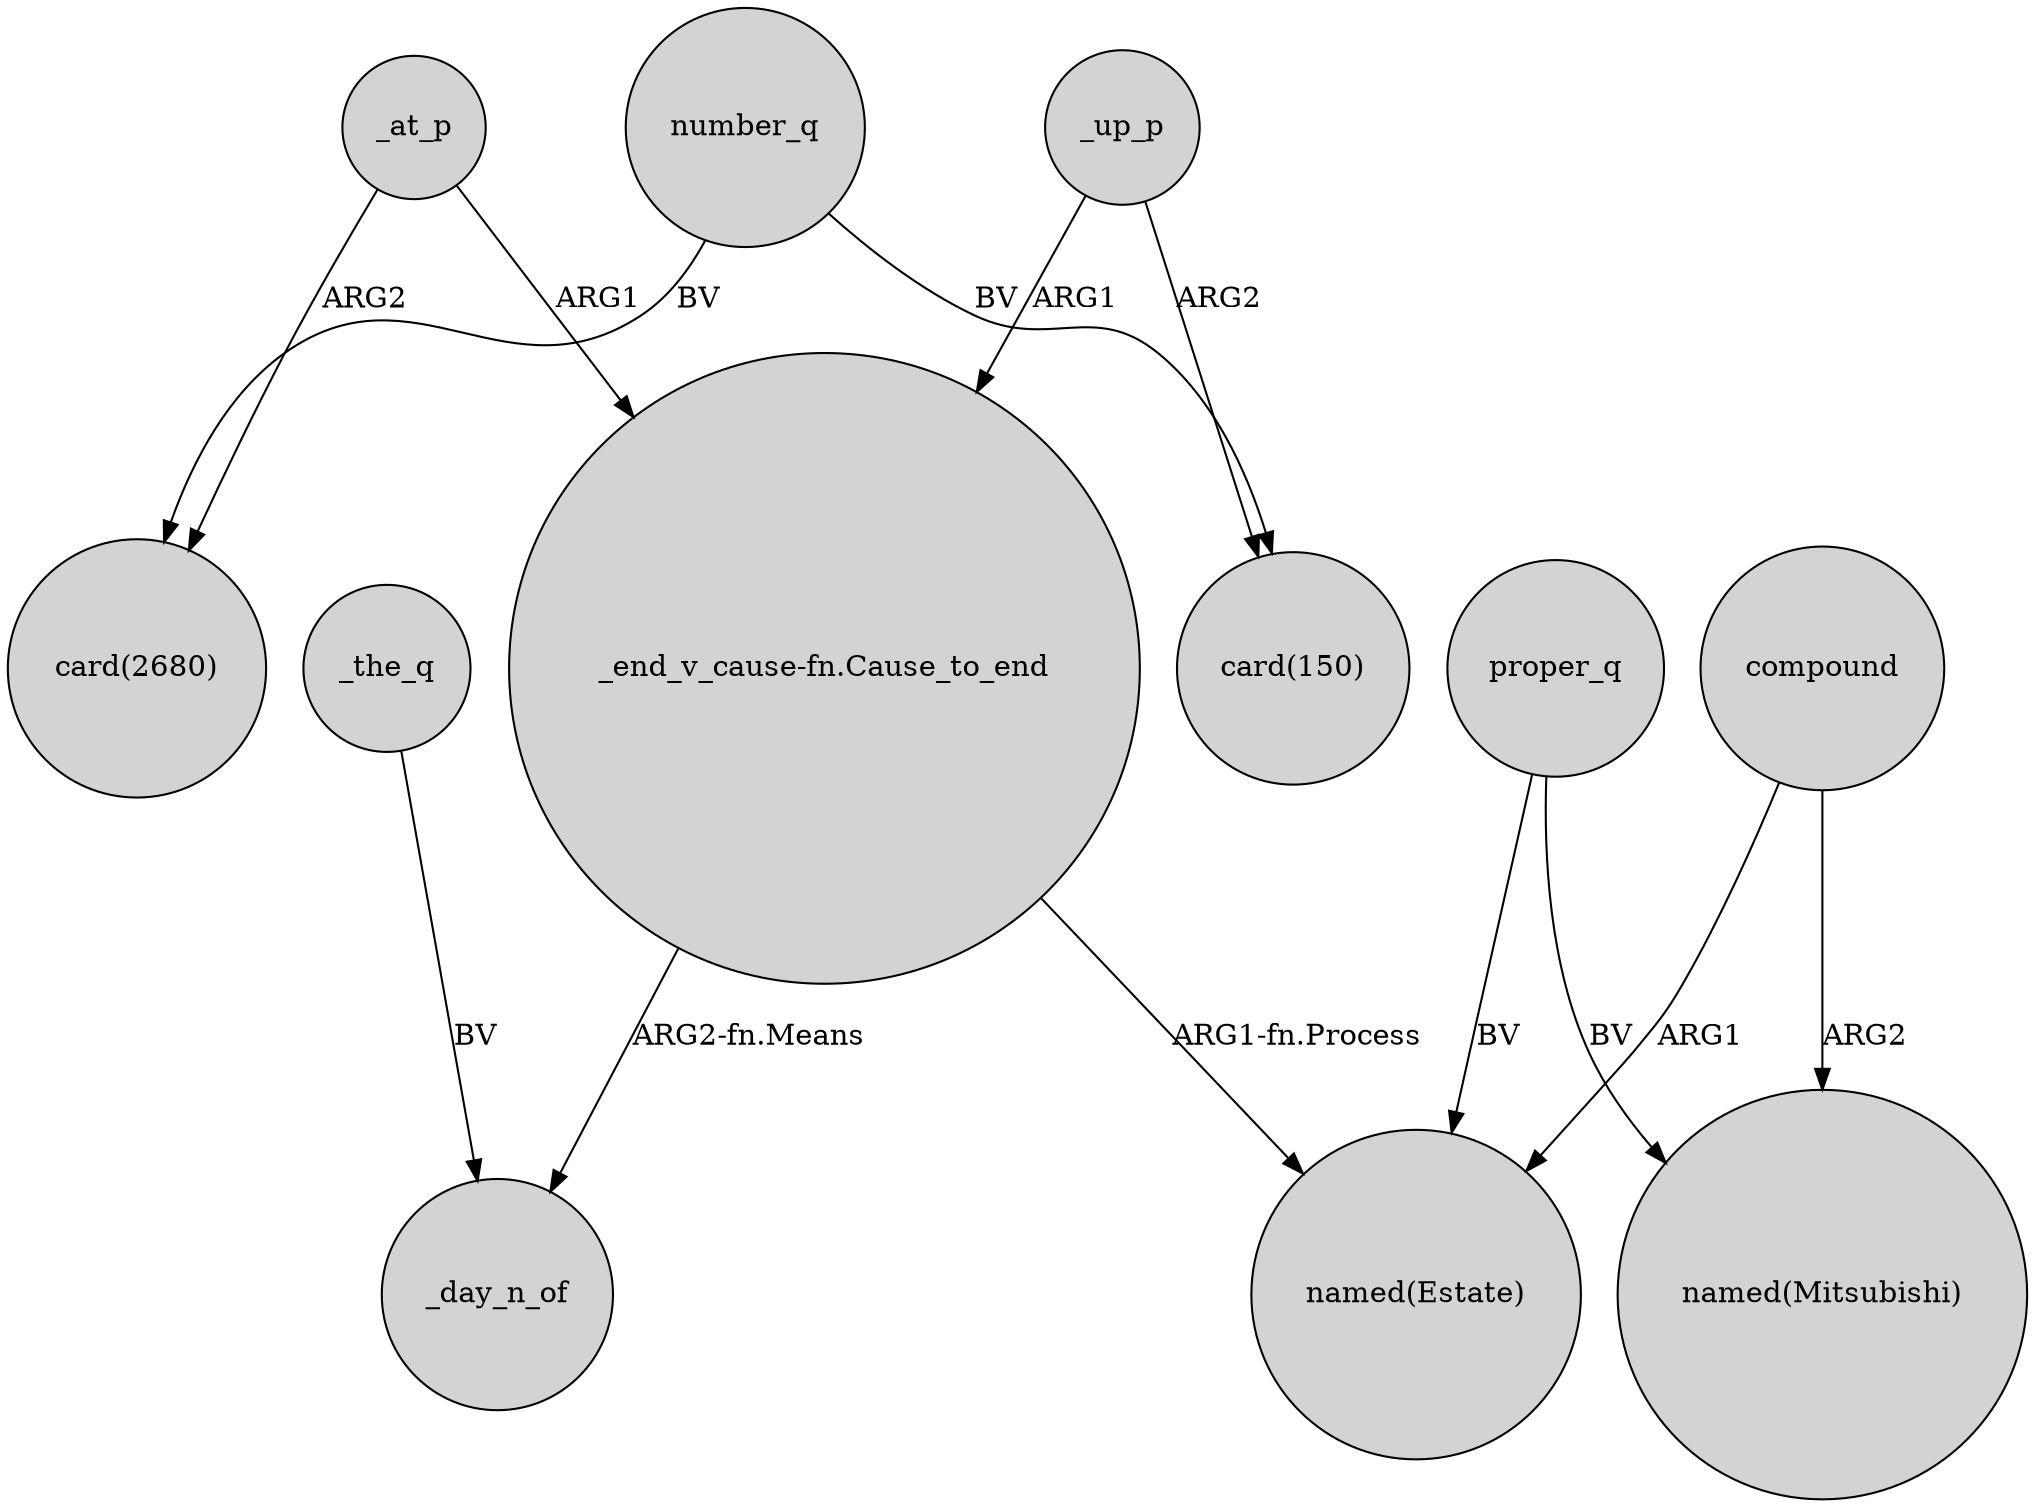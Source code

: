 digraph {
	node [shape=circle style=filled]
	number_q -> "card(2680)" [label=BV]
	_the_q -> _day_n_of [label=BV]
	"_end_v_cause-fn.Cause_to_end" -> "named(Estate)" [label="ARG1-fn.Process"]
	proper_q -> "named(Estate)" [label=BV]
	_up_p -> "_end_v_cause-fn.Cause_to_end" [label=ARG1]
	proper_q -> "named(Mitsubishi)" [label=BV]
	compound -> "named(Mitsubishi)" [label=ARG2]
	"_end_v_cause-fn.Cause_to_end" -> _day_n_of [label="ARG2-fn.Means"]
	_up_p -> "card(150)" [label=ARG2]
	_at_p -> "_end_v_cause-fn.Cause_to_end" [label=ARG1]
	number_q -> "card(150)" [label=BV]
	_at_p -> "card(2680)" [label=ARG2]
	compound -> "named(Estate)" [label=ARG1]
}
